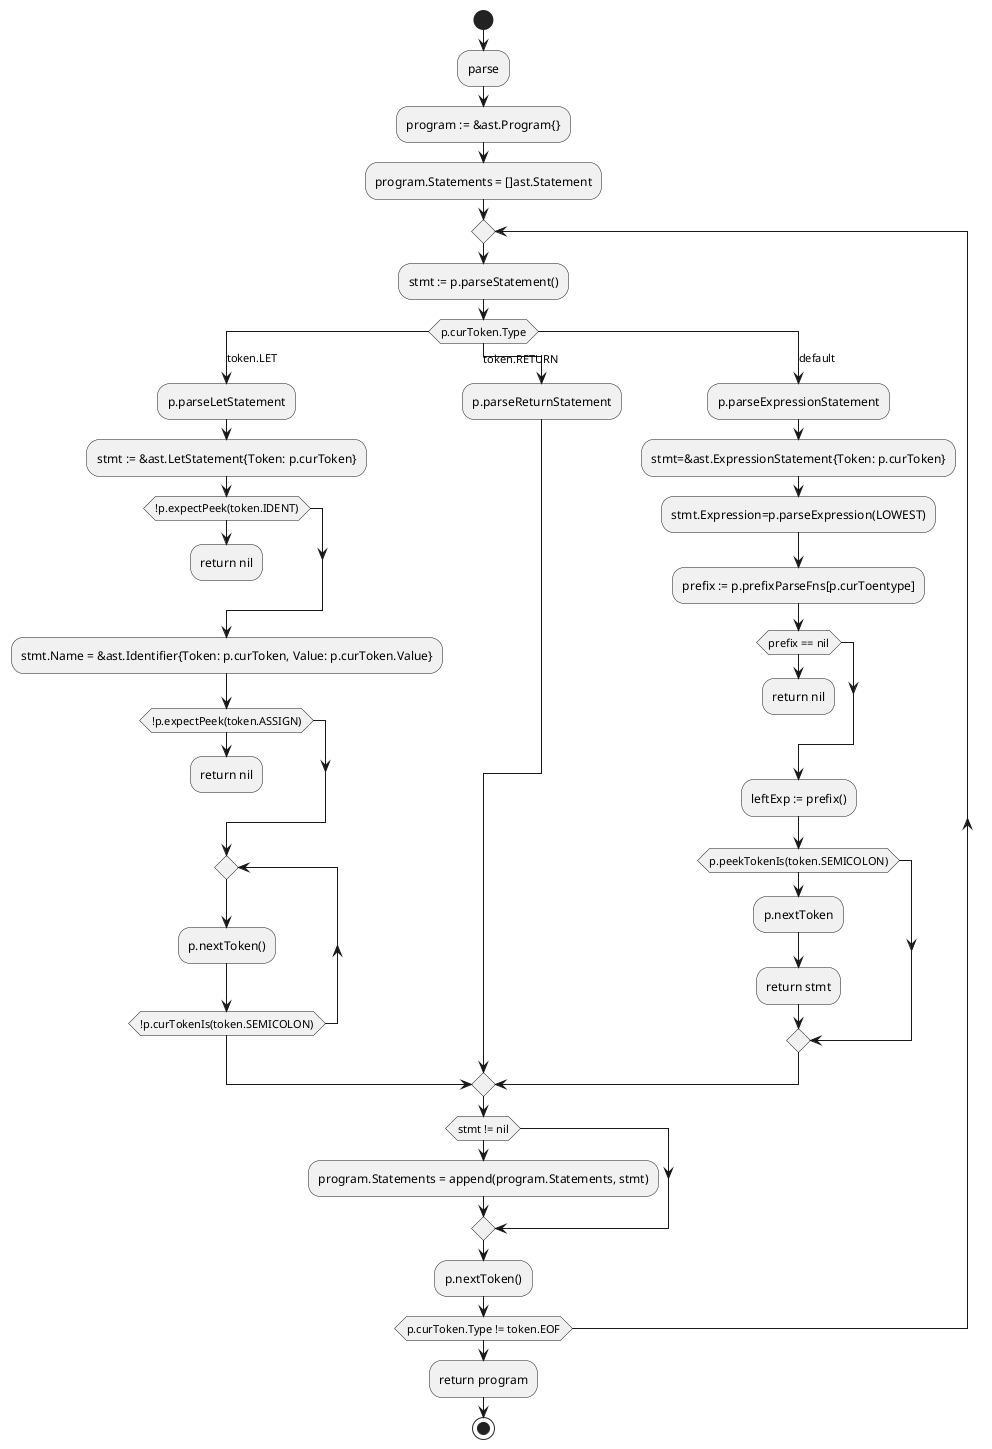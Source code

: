 @startuml
'https://plantuml.com/activity-diagram-beta

start
:parse;
:program := &ast.Program{};
:program.Statements = []ast.Statement;
repeat
:stmt := p.parseStatement();
switch(p.curToken.Type)
case(token.LET)
:p.parseLetStatement;
:stmt := &ast.LetStatement{Token: p.curToken};
if(!p.expectPeek(token.IDENT)) then
:return nil;
detach
endif
:stmt.Name = &ast.Identifier{Token: p.curToken, Value: p.curToken.Value};
if(!p.expectPeek(token.ASSIGN)) then
:return nil;
kill
endif
repeat
:p.nextToken();
repeat while (!p.curTokenIs(token.SEMICOLON))
case(token.RETURN)
:p.parseReturnStatement;
case(default)
:p.parseExpressionStatement;
:stmt=&ast.ExpressionStatement{Token: p.curToken};
:stmt.Expression=p.parseExpression(LOWEST);
:prefix := p.prefixParseFns[p.curToentype];
if (prefix == nil) then
:return nil;
kill
endif
:leftExp := prefix();
if (p.peekTokenIs(token.SEMICOLON)) then
:p.nextToken;
:return stmt;
endif
endswitch
if (stmt != nil) then
:program.Statements = append(program.Statements, stmt);
endif
:p.nextToken();
repeat while (p.curToken.Type != token.EOF)
:return program;

stop

@enduml
